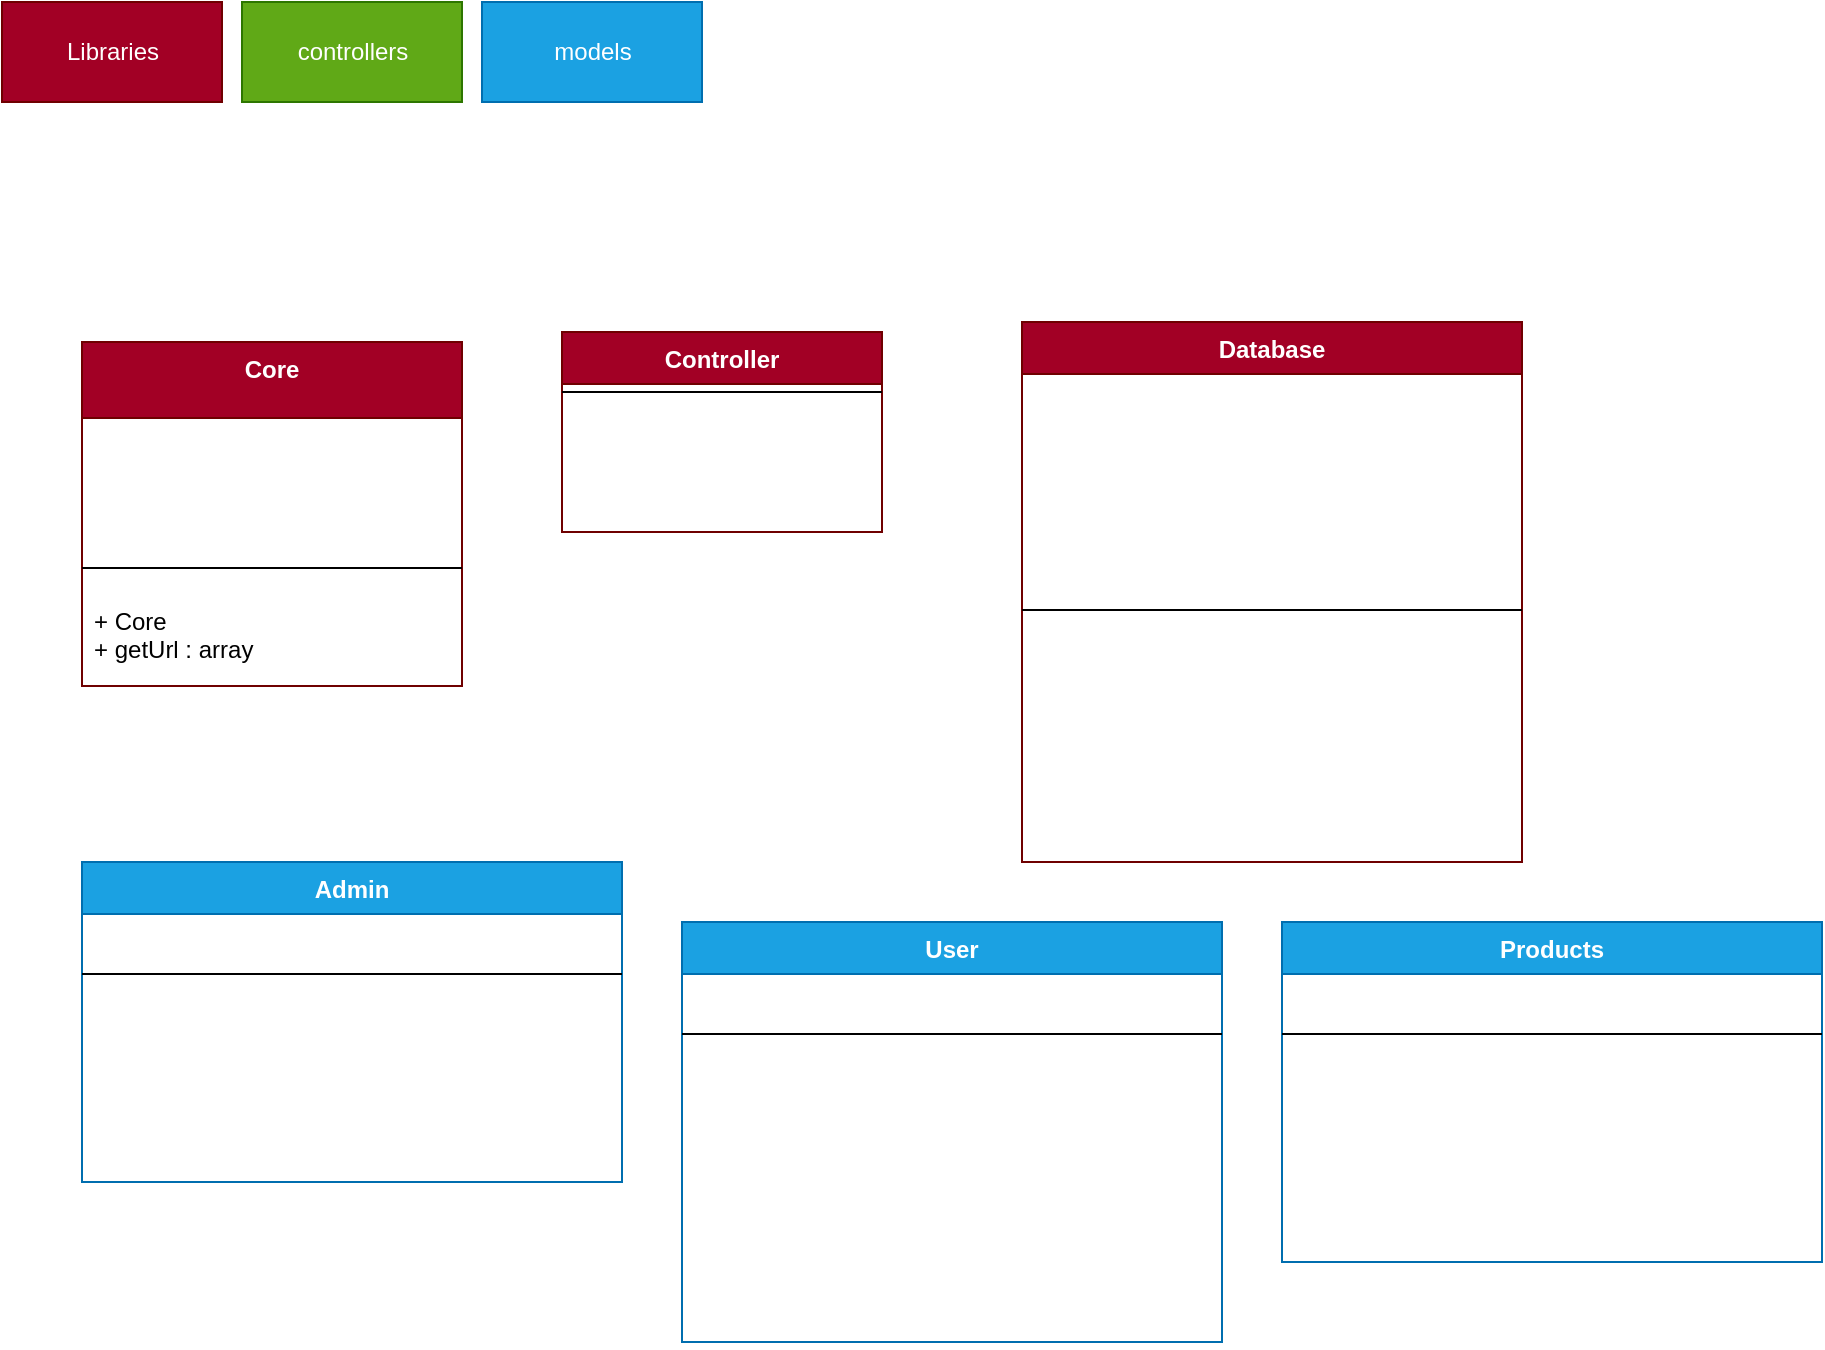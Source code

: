 <mxfile>
    <diagram id="2QA6UR-krt0bM7Kzs4Fd" name="Page-1">
        <mxGraphModel dx="585" dy="575" grid="1" gridSize="10" guides="1" tooltips="1" connect="1" arrows="1" fold="1" page="1" pageScale="1" pageWidth="827" pageHeight="1169" math="0" shadow="0">
            <root>
                <mxCell id="0"/>
                <mxCell id="1" parent="0"/>
                <mxCell id="36" value="Core" style="swimlane;fontStyle=1;align=center;verticalAlign=top;childLayout=stackLayout;horizontal=1;startSize=38;horizontalStack=0;resizeParent=1;resizeParentMax=0;resizeLast=0;collapsible=1;marginBottom=0;fillColor=#a20025;fontColor=#ffffff;strokeColor=#6F0000;" vertex="1" parent="1">
                    <mxGeometry x="40" y="170" width="190" height="172" as="geometry"/>
                </mxCell>
                <mxCell id="37" value="# currentController : string&#10;# currentMethod:string&#10;# params: array" style="text;strokeColor=none;fillColor=none;align=left;verticalAlign=top;spacingLeft=4;spacingRight=4;overflow=hidden;rotatable=0;points=[[0,0.5],[1,0.5]];portConstraint=eastwest;fontColor=#FFFFFF;" vertex="1" parent="36">
                    <mxGeometry y="38" width="190" height="62" as="geometry"/>
                </mxCell>
                <mxCell id="38" value="" style="line;strokeWidth=1;fillColor=none;align=left;verticalAlign=middle;spacingTop=-1;spacingLeft=3;spacingRight=3;rotatable=0;labelPosition=right;points=[];portConstraint=eastwest;" vertex="1" parent="36">
                    <mxGeometry y="100" width="190" height="26" as="geometry"/>
                </mxCell>
                <mxCell id="39" value="+ Core &#10;+ getUrl : array " style="text;strokeColor=none;fillColor=none;align=left;verticalAlign=top;spacingLeft=4;spacingRight=4;overflow=hidden;rotatable=0;points=[[0,0.5],[1,0.5]];portConstraint=eastwest;" vertex="1" parent="36">
                    <mxGeometry y="126" width="190" height="46" as="geometry"/>
                </mxCell>
                <mxCell id="40" value="Controller" style="swimlane;fontStyle=1;align=center;verticalAlign=top;childLayout=stackLayout;horizontal=1;startSize=26;horizontalStack=0;resizeParent=1;resizeParentMax=0;resizeLast=0;collapsible=1;marginBottom=0;fontColor=#ffffff;fillColor=#a20025;strokeColor=#6F0000;" vertex="1" parent="1">
                    <mxGeometry x="280" y="165" width="160" height="100" as="geometry"/>
                </mxCell>
                <mxCell id="42" value="" style="line;strokeWidth=1;fillColor=none;align=left;verticalAlign=middle;spacingTop=-1;spacingLeft=3;spacingRight=3;rotatable=0;labelPosition=right;points=[];portConstraint=eastwest;fontColor=#FFFFFF;" vertex="1" parent="40">
                    <mxGeometry y="26" width="160" height="8" as="geometry"/>
                </mxCell>
                <mxCell id="43" value="+ model(model: string)&#10;+ view(view:string)" style="text;strokeColor=none;fillColor=none;align=left;verticalAlign=top;spacingLeft=4;spacingRight=4;overflow=hidden;rotatable=0;points=[[0,0.5],[1,0.5]];portConstraint=eastwest;fontColor=#FFFFFF;" vertex="1" parent="40">
                    <mxGeometry y="34" width="160" height="66" as="geometry"/>
                </mxCell>
                <mxCell id="44" value="Database" style="swimlane;fontStyle=1;align=center;verticalAlign=top;childLayout=stackLayout;horizontal=1;startSize=26;horizontalStack=0;resizeParent=1;resizeParentMax=0;resizeLast=0;collapsible=1;marginBottom=0;fontColor=#ffffff;fillColor=#a20025;strokeColor=#6F0000;" vertex="1" parent="1">
                    <mxGeometry x="510" y="160" width="250" height="270" as="geometry"/>
                </mxCell>
                <mxCell id="45" value="- host:string&#10;- user : string&#10;- pass : string&#10;- dbname : string&#10;- dbh : string&#10;- stmt : string&#10;- error : string" style="text;strokeColor=none;fillColor=none;align=left;verticalAlign=top;spacingLeft=4;spacingRight=4;overflow=hidden;rotatable=0;points=[[0,0.5],[1,0.5]];portConstraint=eastwest;fontColor=#FFFFFF;" vertex="1" parent="44">
                    <mxGeometry y="26" width="250" height="114" as="geometry"/>
                </mxCell>
                <mxCell id="46" value="" style="line;strokeWidth=1;fillColor=none;align=left;verticalAlign=middle;spacingTop=-1;spacingLeft=3;spacingRight=3;rotatable=0;labelPosition=right;points=[];portConstraint=eastwest;fontColor=#FFFFFF;" vertex="1" parent="44">
                    <mxGeometry y="140" width="250" height="8" as="geometry"/>
                </mxCell>
                <mxCell id="47" value="+ Database&#10;+ query (sql : string)&#10;+ bind(param:string,value:string,type: null)&#10;+ execute&#10;+ resultSet(): array&#10;+ single() : obj&#10;+ rowCount() : " style="text;strokeColor=none;fillColor=none;align=left;verticalAlign=top;spacingLeft=4;spacingRight=4;overflow=hidden;rotatable=0;points=[[0,0.5],[1,0.5]];portConstraint=eastwest;fontColor=#FFFFFF;" vertex="1" parent="44">
                    <mxGeometry y="148" width="250" height="122" as="geometry"/>
                </mxCell>
                <mxCell id="48" value="Admin" style="swimlane;fontStyle=1;align=center;verticalAlign=top;childLayout=stackLayout;horizontal=1;startSize=26;horizontalStack=0;resizeParent=1;resizeParentMax=0;resizeLast=0;collapsible=1;marginBottom=0;fontColor=#ffffff;fillColor=#1ba1e2;strokeColor=#006EAF;" vertex="1" parent="1">
                    <mxGeometry x="40" y="430" width="270" height="160" as="geometry"/>
                </mxCell>
                <mxCell id="49" value="- db : string" style="text;strokeColor=none;fillColor=none;align=left;verticalAlign=top;spacingLeft=4;spacingRight=4;overflow=hidden;rotatable=0;points=[[0,0.5],[1,0.5]];portConstraint=eastwest;fontColor=#FFFFFF;" vertex="1" parent="48">
                    <mxGeometry y="26" width="270" height="26" as="geometry"/>
                </mxCell>
                <mxCell id="50" value="" style="line;strokeWidth=1;fillColor=none;align=left;verticalAlign=middle;spacingTop=-1;spacingLeft=3;spacingRight=3;rotatable=0;labelPosition=right;points=[];portConstraint=eastwest;fontColor=#FFFFFF;" vertex="1" parent="48">
                    <mxGeometry y="52" width="270" height="8" as="geometry"/>
                </mxCell>
                <mxCell id="51" value="+ Admin&#10;+ signin (email, password)&#10;+ findAdminByEmail(email)&#10;+ findAdminByEmailAndReturnAdminData($id)" style="text;strokeColor=none;fillColor=none;align=left;verticalAlign=top;spacingLeft=4;spacingRight=4;overflow=hidden;rotatable=0;points=[[0,0.5],[1,0.5]];portConstraint=eastwest;fontColor=#FFFFFF;" vertex="1" parent="48">
                    <mxGeometry y="60" width="270" height="100" as="geometry"/>
                </mxCell>
                <mxCell id="52" value="Libraries" style="html=1;fontColor=#ffffff;fillColor=#a20025;strokeColor=#6F0000;" vertex="1" parent="1">
                    <mxGeometry width="110" height="50" as="geometry"/>
                </mxCell>
                <mxCell id="53" value="controllers" style="html=1;fontColor=#ffffff;fillColor=#60a917;strokeColor=#2D7600;" vertex="1" parent="1">
                    <mxGeometry x="120" width="110" height="50" as="geometry"/>
                </mxCell>
                <mxCell id="54" value="models" style="html=1;fontColor=#ffffff;fillColor=#1ba1e2;strokeColor=#006EAF;" vertex="1" parent="1">
                    <mxGeometry x="240" width="110" height="50" as="geometry"/>
                </mxCell>
                <mxCell id="60" value="User" style="swimlane;fontStyle=1;align=center;verticalAlign=top;childLayout=stackLayout;horizontal=1;startSize=26;horizontalStack=0;resizeParent=1;resizeParentMax=0;resizeLast=0;collapsible=1;marginBottom=0;fontColor=#ffffff;fillColor=#1ba1e2;strokeColor=#006EAF;" vertex="1" parent="1">
                    <mxGeometry x="340" y="460" width="270" height="210" as="geometry"/>
                </mxCell>
                <mxCell id="61" value="- db : string" style="text;strokeColor=none;fillColor=none;align=left;verticalAlign=top;spacingLeft=4;spacingRight=4;overflow=hidden;rotatable=0;points=[[0,0.5],[1,0.5]];portConstraint=eastwest;fontColor=#FFFFFF;" vertex="1" parent="60">
                    <mxGeometry y="26" width="270" height="26" as="geometry"/>
                </mxCell>
                <mxCell id="62" value="" style="line;strokeWidth=1;fillColor=none;align=left;verticalAlign=middle;spacingTop=-1;spacingLeft=3;spacingRight=3;rotatable=0;labelPosition=right;points=[];portConstraint=eastwest;fontColor=#FFFFFF;" vertex="1" parent="60">
                    <mxGeometry y="52" width="270" height="8" as="geometry"/>
                </mxCell>
                <mxCell id="63" value="+ User&#10;+ signup(data ; array)&#10;+ signin(email :string, password)&#10;+ getAllUser() : array&#10;+ findUserByEmail(email :string)&#10;+ getUserById(id)&#10;+ findUserByEmailAndReturnUserData(email)&#10;+ editeProfile(data: array, id)" style="text;strokeColor=none;fillColor=none;align=left;verticalAlign=top;spacingLeft=4;spacingRight=4;overflow=hidden;rotatable=0;points=[[0,0.5],[1,0.5]];portConstraint=eastwest;fontColor=#FFFFFF;" vertex="1" parent="60">
                    <mxGeometry y="60" width="270" height="150" as="geometry"/>
                </mxCell>
                <mxCell id="64" value="Products" style="swimlane;fontStyle=1;align=center;verticalAlign=top;childLayout=stackLayout;horizontal=1;startSize=26;horizontalStack=0;resizeParent=1;resizeParentMax=0;resizeLast=0;collapsible=1;marginBottom=0;fontColor=#ffffff;fillColor=#1ba1e2;strokeColor=#006EAF;" vertex="1" parent="1">
                    <mxGeometry x="640" y="460" width="270" height="170" as="geometry"/>
                </mxCell>
                <mxCell id="65" value="- db : string" style="text;strokeColor=none;fillColor=none;align=left;verticalAlign=top;spacingLeft=4;spacingRight=4;overflow=hidden;rotatable=0;points=[[0,0.5],[1,0.5]];portConstraint=eastwest;fontColor=#FFFFFF;" vertex="1" parent="64">
                    <mxGeometry y="26" width="270" height="26" as="geometry"/>
                </mxCell>
                <mxCell id="66" value="" style="line;strokeWidth=1;fillColor=none;align=left;verticalAlign=middle;spacingTop=-1;spacingLeft=3;spacingRight=3;rotatable=0;labelPosition=right;points=[];portConstraint=eastwest;fontColor=#FFFFFF;" vertex="1" parent="64">
                    <mxGeometry y="52" width="270" height="8" as="geometry"/>
                </mxCell>
                <mxCell id="67" value="+ Products&#10;+ affichageProduct() : array&#10;+ addProduct(data : array)&#10;+ editeProduct(data, id)&#10;+ getprodById(id)&#10;+ deleteProduct(id)" style="text;strokeColor=none;fillColor=none;align=left;verticalAlign=top;spacingLeft=4;spacingRight=4;overflow=hidden;rotatable=0;points=[[0,0.5],[1,0.5]];portConstraint=eastwest;fontColor=#FFFFFF;" vertex="1" parent="64">
                    <mxGeometry y="60" width="270" height="110" as="geometry"/>
                </mxCell>
            </root>
        </mxGraphModel>
    </diagram>
</mxfile>
